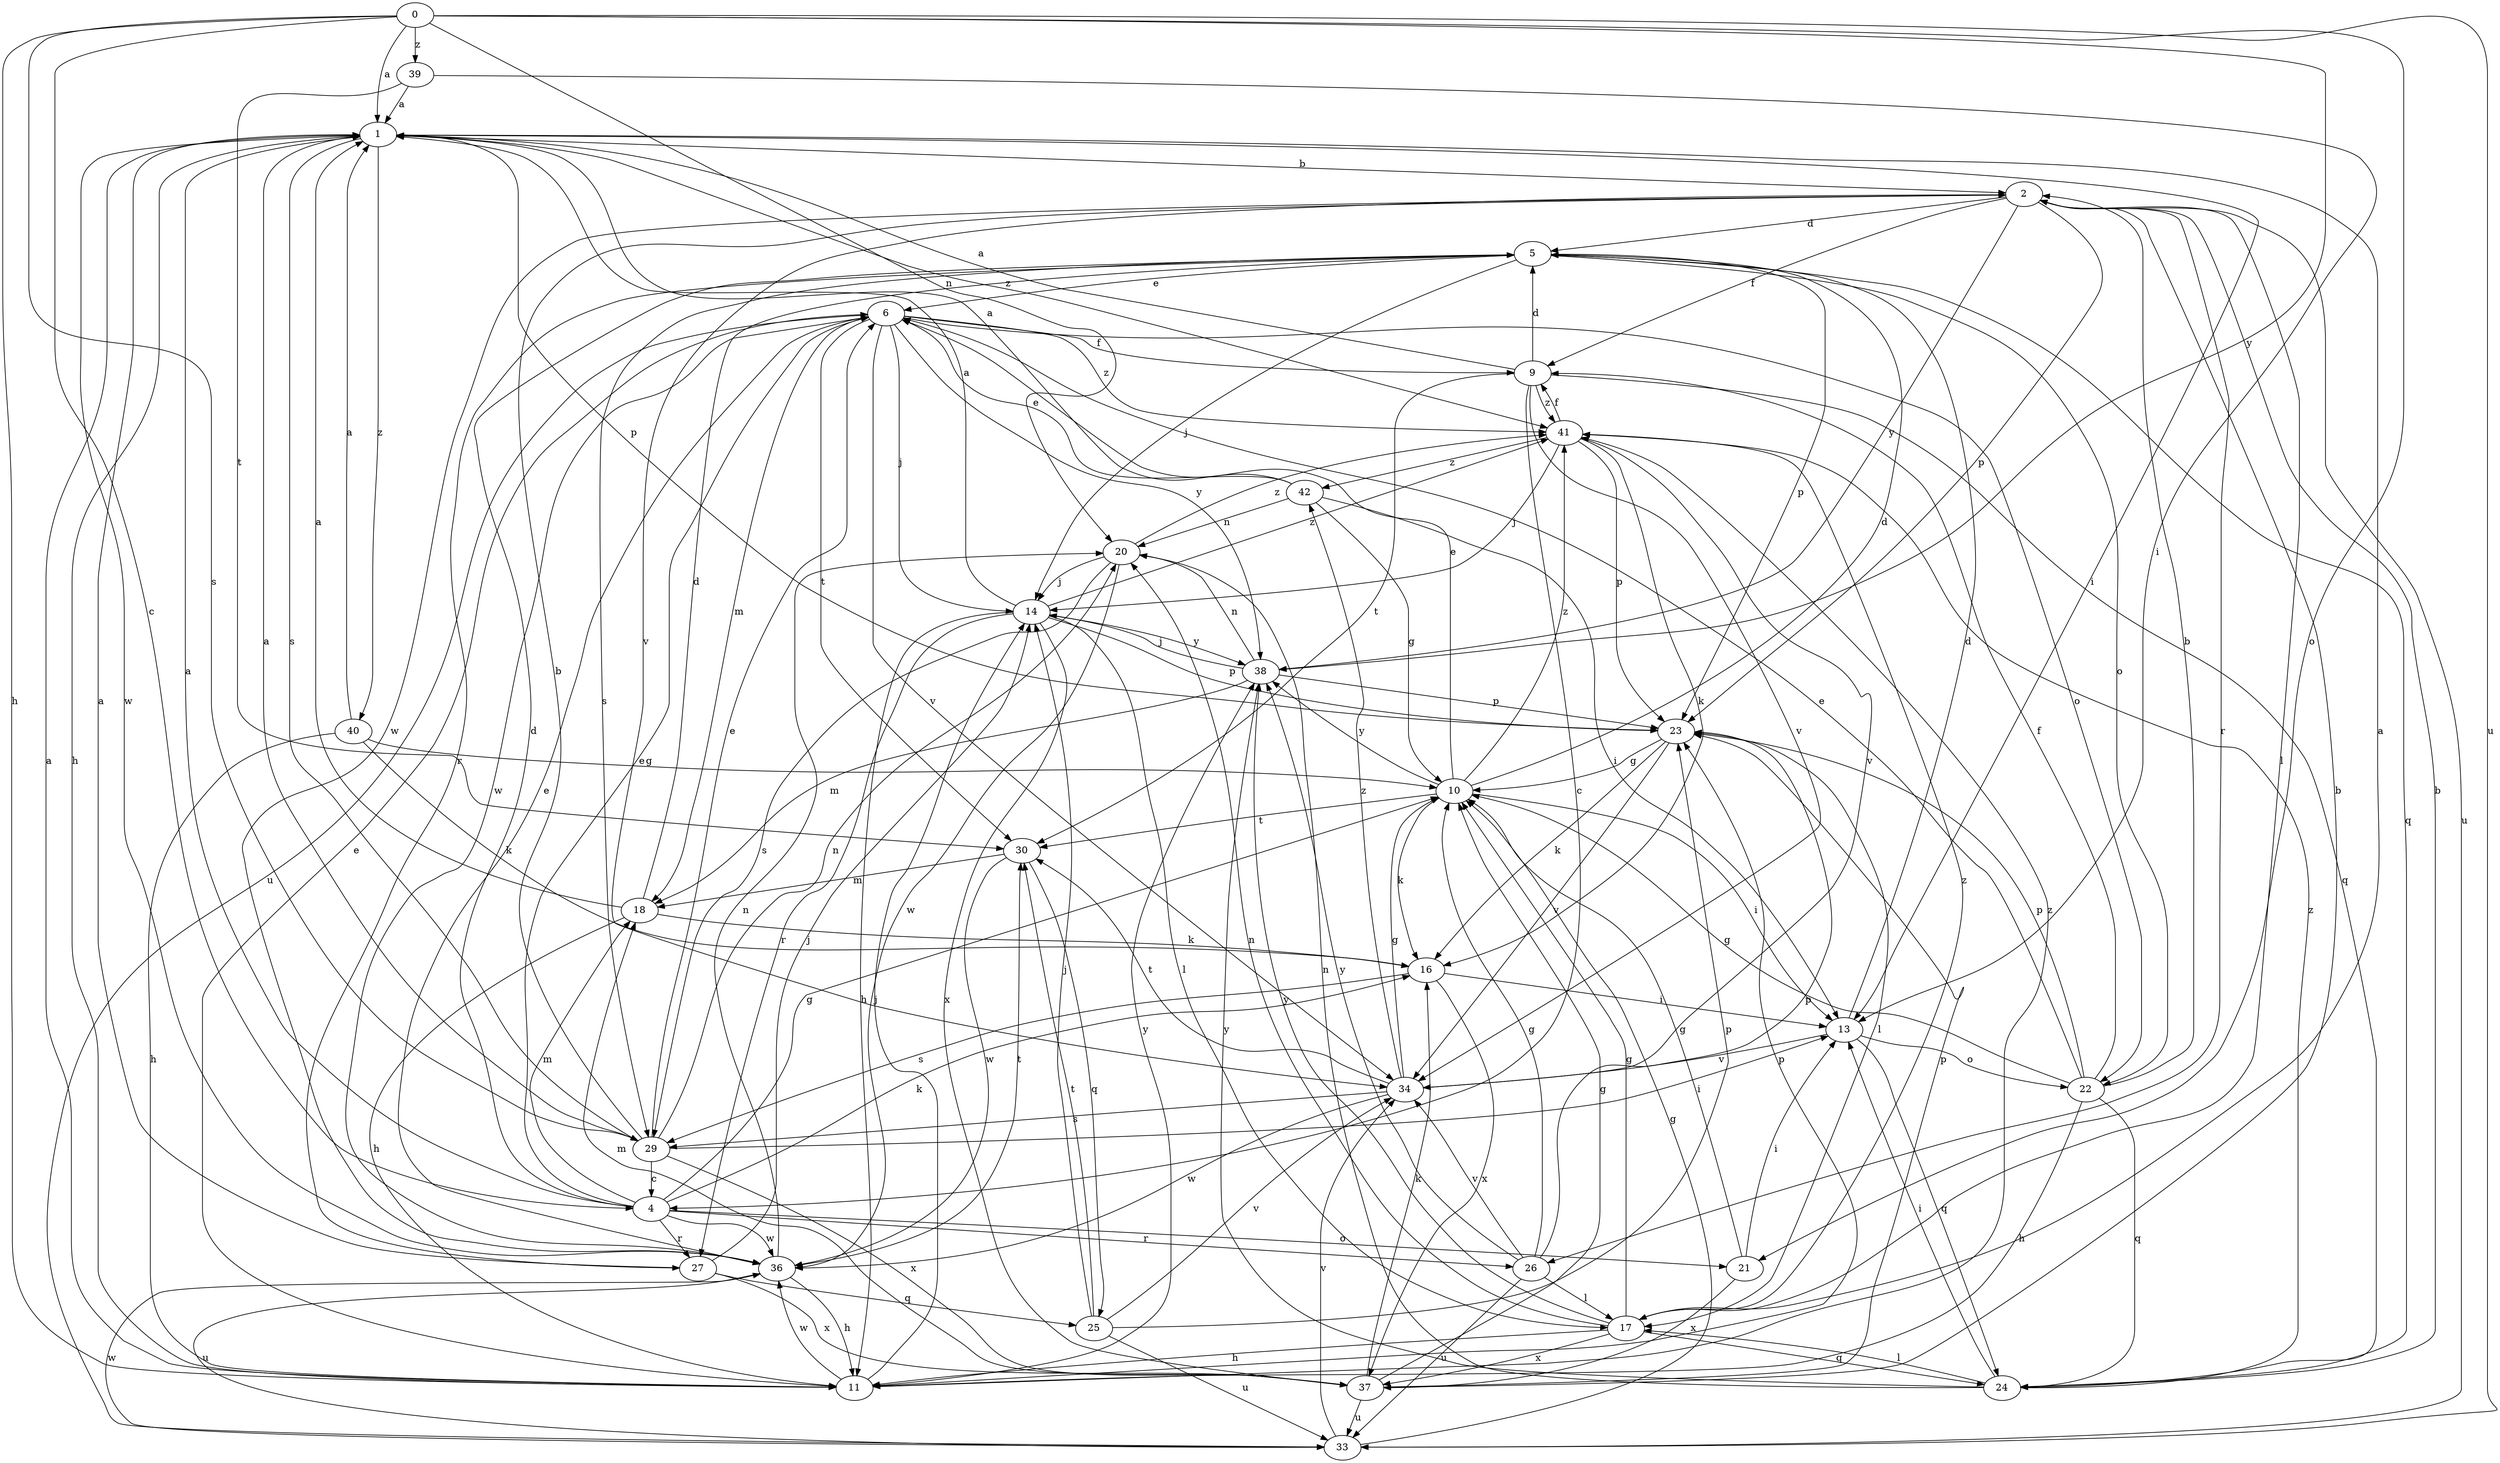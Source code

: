 strict digraph  {
0;
1;
2;
4;
5;
6;
9;
10;
11;
13;
14;
16;
17;
18;
20;
21;
22;
23;
24;
25;
26;
27;
29;
30;
33;
34;
36;
37;
38;
39;
40;
41;
42;
0 -> 1  [label=a];
0 -> 4  [label=c];
0 -> 11  [label=h];
0 -> 20  [label=n];
0 -> 21  [label=o];
0 -> 29  [label=s];
0 -> 33  [label=u];
0 -> 38  [label=y];
0 -> 39  [label=z];
1 -> 2  [label=b];
1 -> 11  [label=h];
1 -> 13  [label=i];
1 -> 23  [label=p];
1 -> 29  [label=s];
1 -> 36  [label=w];
1 -> 40  [label=z];
1 -> 41  [label=z];
2 -> 5  [label=d];
2 -> 9  [label=f];
2 -> 17  [label=l];
2 -> 23  [label=p];
2 -> 26  [label=r];
2 -> 33  [label=u];
2 -> 34  [label=v];
2 -> 36  [label=w];
2 -> 38  [label=y];
4 -> 1  [label=a];
4 -> 5  [label=d];
4 -> 6  [label=e];
4 -> 10  [label=g];
4 -> 16  [label=k];
4 -> 18  [label=m];
4 -> 21  [label=o];
4 -> 26  [label=r];
4 -> 27  [label=r];
4 -> 36  [label=w];
5 -> 6  [label=e];
5 -> 14  [label=j];
5 -> 22  [label=o];
5 -> 23  [label=p];
5 -> 24  [label=q];
5 -> 27  [label=r];
5 -> 29  [label=s];
6 -> 9  [label=f];
6 -> 14  [label=j];
6 -> 18  [label=m];
6 -> 22  [label=o];
6 -> 30  [label=t];
6 -> 33  [label=u];
6 -> 34  [label=v];
6 -> 36  [label=w];
6 -> 38  [label=y];
6 -> 41  [label=z];
9 -> 1  [label=a];
9 -> 4  [label=c];
9 -> 5  [label=d];
9 -> 24  [label=q];
9 -> 30  [label=t];
9 -> 34  [label=v];
9 -> 41  [label=z];
10 -> 5  [label=d];
10 -> 6  [label=e];
10 -> 13  [label=i];
10 -> 16  [label=k];
10 -> 30  [label=t];
10 -> 38  [label=y];
10 -> 41  [label=z];
11 -> 1  [label=a];
11 -> 6  [label=e];
11 -> 14  [label=j];
11 -> 23  [label=p];
11 -> 36  [label=w];
11 -> 38  [label=y];
11 -> 41  [label=z];
13 -> 5  [label=d];
13 -> 22  [label=o];
13 -> 24  [label=q];
13 -> 34  [label=v];
14 -> 1  [label=a];
14 -> 11  [label=h];
14 -> 17  [label=l];
14 -> 23  [label=p];
14 -> 27  [label=r];
14 -> 37  [label=x];
14 -> 38  [label=y];
14 -> 41  [label=z];
16 -> 13  [label=i];
16 -> 29  [label=s];
16 -> 37  [label=x];
17 -> 1  [label=a];
17 -> 10  [label=g];
17 -> 11  [label=h];
17 -> 20  [label=n];
17 -> 24  [label=q];
17 -> 37  [label=x];
17 -> 38  [label=y];
17 -> 41  [label=z];
18 -> 1  [label=a];
18 -> 5  [label=d];
18 -> 11  [label=h];
18 -> 16  [label=k];
20 -> 14  [label=j];
20 -> 29  [label=s];
20 -> 36  [label=w];
20 -> 41  [label=z];
21 -> 10  [label=g];
21 -> 13  [label=i];
21 -> 37  [label=x];
22 -> 2  [label=b];
22 -> 6  [label=e];
22 -> 9  [label=f];
22 -> 10  [label=g];
22 -> 11  [label=h];
22 -> 23  [label=p];
22 -> 24  [label=q];
23 -> 10  [label=g];
23 -> 16  [label=k];
23 -> 17  [label=l];
23 -> 34  [label=v];
24 -> 2  [label=b];
24 -> 13  [label=i];
24 -> 17  [label=l];
24 -> 20  [label=n];
24 -> 38  [label=y];
24 -> 41  [label=z];
25 -> 14  [label=j];
25 -> 23  [label=p];
25 -> 30  [label=t];
25 -> 33  [label=u];
25 -> 34  [label=v];
26 -> 10  [label=g];
26 -> 17  [label=l];
26 -> 23  [label=p];
26 -> 33  [label=u];
26 -> 34  [label=v];
26 -> 38  [label=y];
27 -> 1  [label=a];
27 -> 14  [label=j];
27 -> 25  [label=q];
27 -> 37  [label=x];
29 -> 1  [label=a];
29 -> 2  [label=b];
29 -> 4  [label=c];
29 -> 6  [label=e];
29 -> 13  [label=i];
29 -> 20  [label=n];
29 -> 37  [label=x];
30 -> 18  [label=m];
30 -> 25  [label=q];
30 -> 36  [label=w];
33 -> 10  [label=g];
33 -> 34  [label=v];
33 -> 36  [label=w];
34 -> 10  [label=g];
34 -> 29  [label=s];
34 -> 30  [label=t];
34 -> 36  [label=w];
34 -> 42  [label=z];
36 -> 6  [label=e];
36 -> 11  [label=h];
36 -> 20  [label=n];
36 -> 30  [label=t];
36 -> 33  [label=u];
37 -> 2  [label=b];
37 -> 10  [label=g];
37 -> 16  [label=k];
37 -> 18  [label=m];
37 -> 23  [label=p];
37 -> 33  [label=u];
38 -> 14  [label=j];
38 -> 18  [label=m];
38 -> 20  [label=n];
38 -> 23  [label=p];
39 -> 1  [label=a];
39 -> 13  [label=i];
39 -> 30  [label=t];
40 -> 1  [label=a];
40 -> 10  [label=g];
40 -> 11  [label=h];
40 -> 16  [label=k];
41 -> 9  [label=f];
41 -> 14  [label=j];
41 -> 16  [label=k];
41 -> 23  [label=p];
41 -> 34  [label=v];
41 -> 42  [label=z];
42 -> 1  [label=a];
42 -> 6  [label=e];
42 -> 10  [label=g];
42 -> 13  [label=i];
42 -> 20  [label=n];
}
